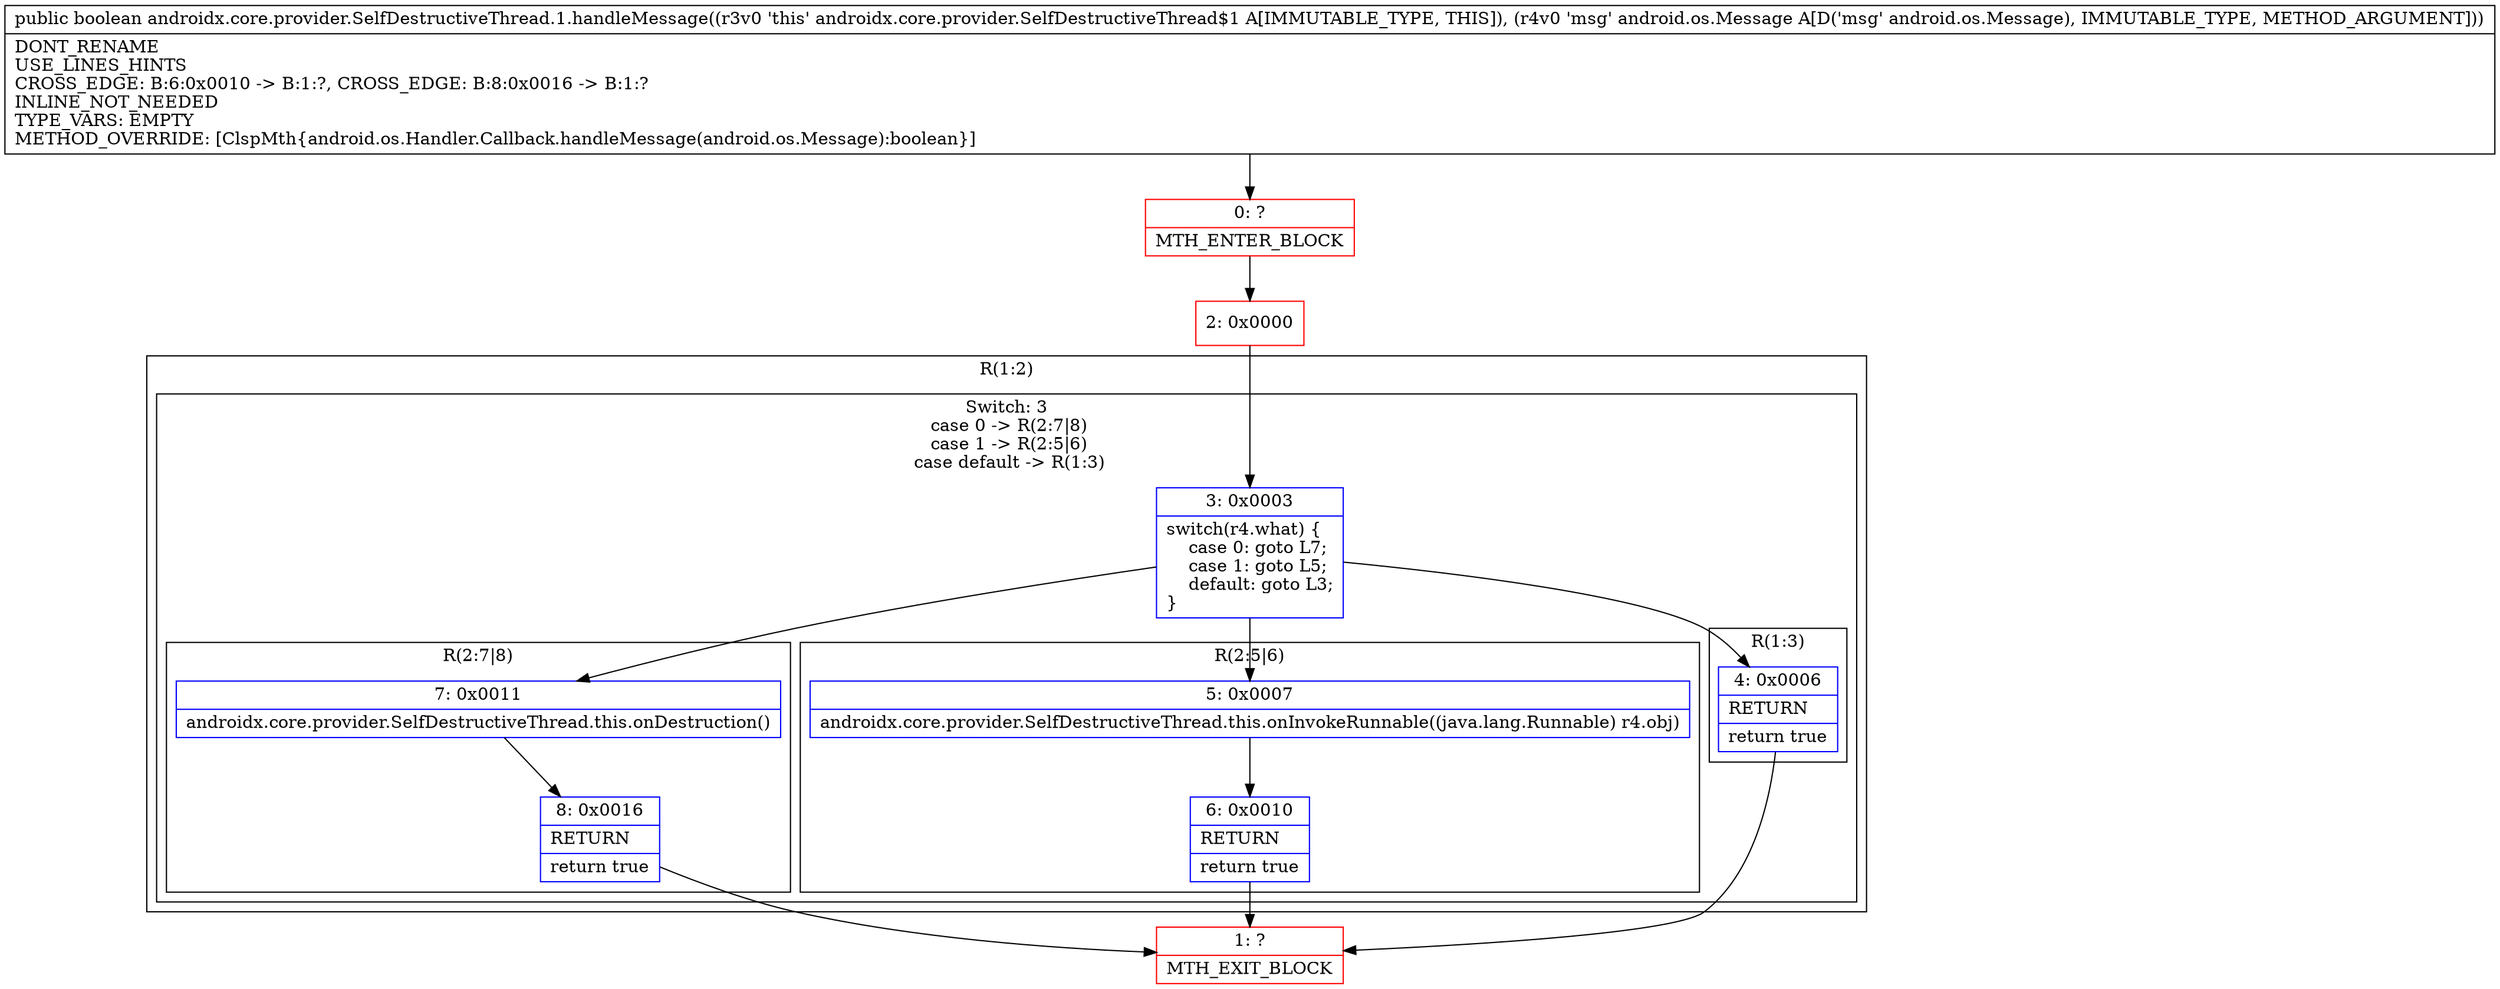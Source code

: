 digraph "CFG forandroidx.core.provider.SelfDestructiveThread.1.handleMessage(Landroid\/os\/Message;)Z" {
subgraph cluster_Region_458067985 {
label = "R(1:2)";
node [shape=record,color=blue];
subgraph cluster_SwitchRegion_1259289753 {
label = "Switch: 3
 case 0 -> R(2:7|8)
 case 1 -> R(2:5|6)
 case default -> R(1:3)";
node [shape=record,color=blue];
Node_3 [shape=record,label="{3\:\ 0x0003|switch(r4.what) \{\l    case 0: goto L7;\l    case 1: goto L5;\l    default: goto L3;\l\}\l}"];
subgraph cluster_Region_1234641599 {
label = "R(2:7|8)";
node [shape=record,color=blue];
Node_7 [shape=record,label="{7\:\ 0x0011|androidx.core.provider.SelfDestructiveThread.this.onDestruction()\l}"];
Node_8 [shape=record,label="{8\:\ 0x0016|RETURN\l|return true\l}"];
}
subgraph cluster_Region_41042819 {
label = "R(2:5|6)";
node [shape=record,color=blue];
Node_5 [shape=record,label="{5\:\ 0x0007|androidx.core.provider.SelfDestructiveThread.this.onInvokeRunnable((java.lang.Runnable) r4.obj)\l}"];
Node_6 [shape=record,label="{6\:\ 0x0010|RETURN\l|return true\l}"];
}
subgraph cluster_Region_1967687364 {
label = "R(1:3)";
node [shape=record,color=blue];
Node_4 [shape=record,label="{4\:\ 0x0006|RETURN\l|return true\l}"];
}
}
}
Node_0 [shape=record,color=red,label="{0\:\ ?|MTH_ENTER_BLOCK\l}"];
Node_2 [shape=record,color=red,label="{2\:\ 0x0000}"];
Node_1 [shape=record,color=red,label="{1\:\ ?|MTH_EXIT_BLOCK\l}"];
MethodNode[shape=record,label="{public boolean androidx.core.provider.SelfDestructiveThread.1.handleMessage((r3v0 'this' androidx.core.provider.SelfDestructiveThread$1 A[IMMUTABLE_TYPE, THIS]), (r4v0 'msg' android.os.Message A[D('msg' android.os.Message), IMMUTABLE_TYPE, METHOD_ARGUMENT]))  | DONT_RENAME\lUSE_LINES_HINTS\lCROSS_EDGE: B:6:0x0010 \-\> B:1:?, CROSS_EDGE: B:8:0x0016 \-\> B:1:?\lINLINE_NOT_NEEDED\lTYPE_VARS: EMPTY\lMETHOD_OVERRIDE: [ClspMth\{android.os.Handler.Callback.handleMessage(android.os.Message):boolean\}]\l}"];
MethodNode -> Node_0;Node_3 -> Node_4;
Node_3 -> Node_5;
Node_3 -> Node_7;
Node_7 -> Node_8;
Node_8 -> Node_1;
Node_5 -> Node_6;
Node_6 -> Node_1;
Node_4 -> Node_1;
Node_0 -> Node_2;
Node_2 -> Node_3;
}

